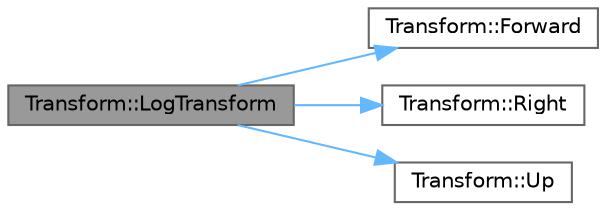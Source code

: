 digraph "Transform::LogTransform"
{
 // LATEX_PDF_SIZE
  bgcolor="transparent";
  edge [fontname=Helvetica,fontsize=10,labelfontname=Helvetica,labelfontsize=10];
  node [fontname=Helvetica,fontsize=10,shape=box,height=0.2,width=0.4];
  rankdir="LR";
  Node1 [label="Transform::LogTransform",height=0.2,width=0.4,color="gray40", fillcolor="grey60", style="filled", fontcolor="black",tooltip="Output the values of matrix"];
  Node1 -> Node2 [color="steelblue1",style="solid"];
  Node2 [label="Transform::Forward",height=0.2,width=0.4,color="grey40", fillcolor="white", style="filled",URL="$class_transform.html#a3fbf814bbd069c57d1b3579a56893b3e",tooltip="Our local forward vector"];
  Node1 -> Node3 [color="steelblue1",style="solid"];
  Node3 [label="Transform::Right",height=0.2,width=0.4,color="grey40", fillcolor="white", style="filled",URL="$class_transform.html#a5406bf5c56d303d9e13dc825032293e1",tooltip="Our local right vector"];
  Node1 -> Node4 [color="steelblue1",style="solid"];
  Node4 [label="Transform::Up",height=0.2,width=0.4,color="grey40", fillcolor="white", style="filled",URL="$class_transform.html#ae0ce3a189b726c18e21c2eb1990f4464",tooltip="Our local up vector"];
}
